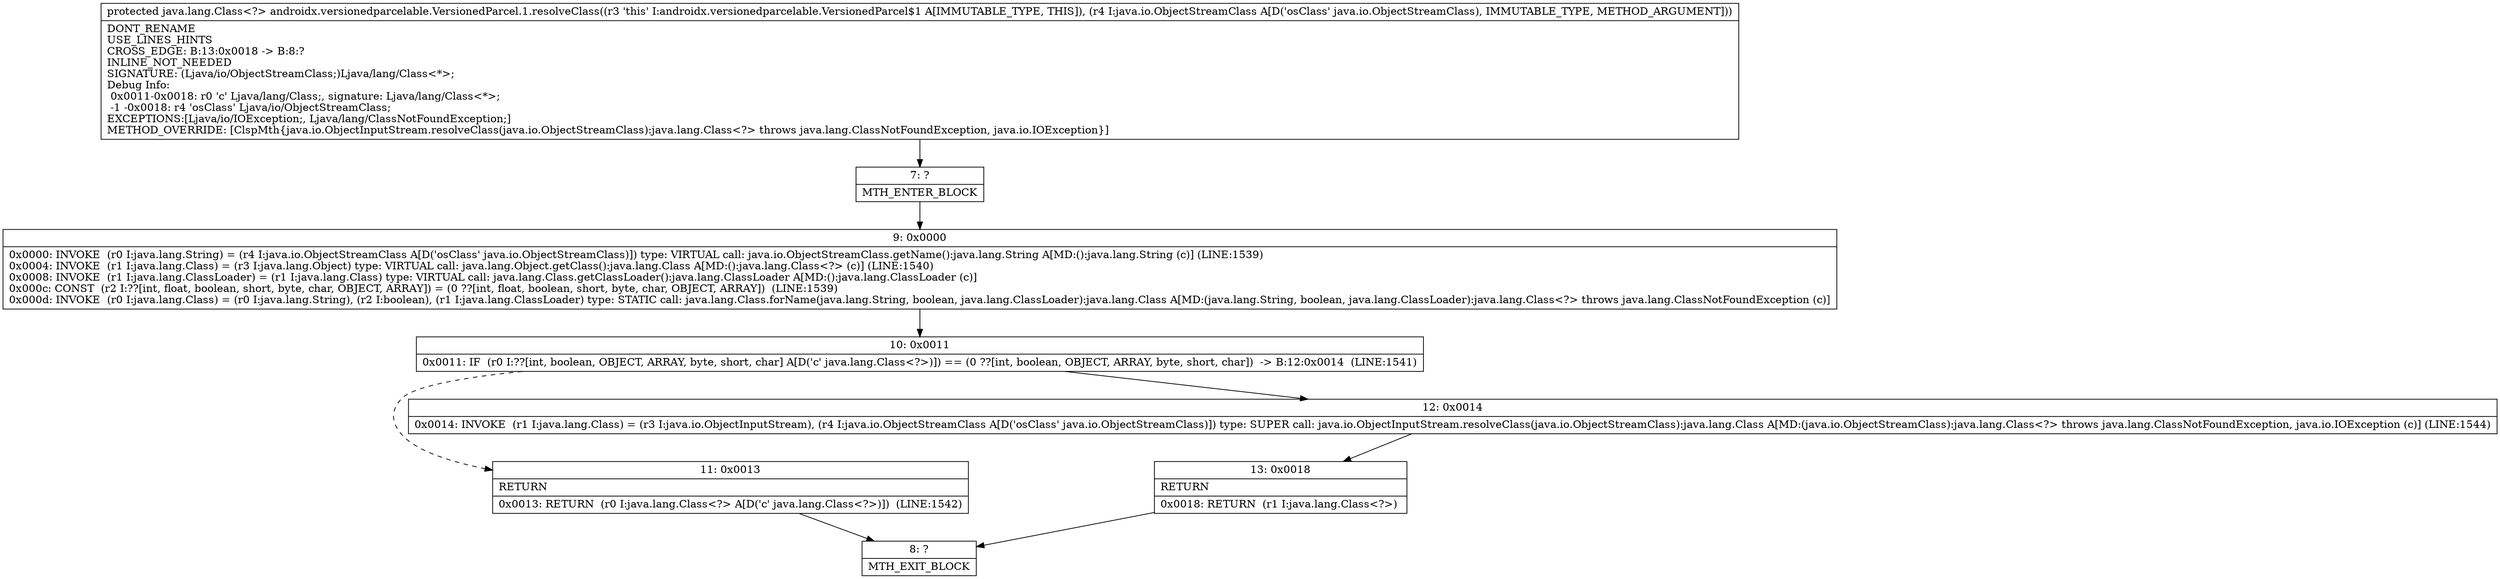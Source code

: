 digraph "CFG forandroidx.versionedparcelable.VersionedParcel.1.resolveClass(Ljava\/io\/ObjectStreamClass;)Ljava\/lang\/Class;" {
Node_7 [shape=record,label="{7\:\ ?|MTH_ENTER_BLOCK\l}"];
Node_9 [shape=record,label="{9\:\ 0x0000|0x0000: INVOKE  (r0 I:java.lang.String) = (r4 I:java.io.ObjectStreamClass A[D('osClass' java.io.ObjectStreamClass)]) type: VIRTUAL call: java.io.ObjectStreamClass.getName():java.lang.String A[MD:():java.lang.String (c)] (LINE:1539)\l0x0004: INVOKE  (r1 I:java.lang.Class) = (r3 I:java.lang.Object) type: VIRTUAL call: java.lang.Object.getClass():java.lang.Class A[MD:():java.lang.Class\<?\> (c)] (LINE:1540)\l0x0008: INVOKE  (r1 I:java.lang.ClassLoader) = (r1 I:java.lang.Class) type: VIRTUAL call: java.lang.Class.getClassLoader():java.lang.ClassLoader A[MD:():java.lang.ClassLoader (c)]\l0x000c: CONST  (r2 I:??[int, float, boolean, short, byte, char, OBJECT, ARRAY]) = (0 ??[int, float, boolean, short, byte, char, OBJECT, ARRAY])  (LINE:1539)\l0x000d: INVOKE  (r0 I:java.lang.Class) = (r0 I:java.lang.String), (r2 I:boolean), (r1 I:java.lang.ClassLoader) type: STATIC call: java.lang.Class.forName(java.lang.String, boolean, java.lang.ClassLoader):java.lang.Class A[MD:(java.lang.String, boolean, java.lang.ClassLoader):java.lang.Class\<?\> throws java.lang.ClassNotFoundException (c)]\l}"];
Node_10 [shape=record,label="{10\:\ 0x0011|0x0011: IF  (r0 I:??[int, boolean, OBJECT, ARRAY, byte, short, char] A[D('c' java.lang.Class\<?\>)]) == (0 ??[int, boolean, OBJECT, ARRAY, byte, short, char])  \-\> B:12:0x0014  (LINE:1541)\l}"];
Node_11 [shape=record,label="{11\:\ 0x0013|RETURN\l|0x0013: RETURN  (r0 I:java.lang.Class\<?\> A[D('c' java.lang.Class\<?\>)])  (LINE:1542)\l}"];
Node_8 [shape=record,label="{8\:\ ?|MTH_EXIT_BLOCK\l}"];
Node_12 [shape=record,label="{12\:\ 0x0014|0x0014: INVOKE  (r1 I:java.lang.Class) = (r3 I:java.io.ObjectInputStream), (r4 I:java.io.ObjectStreamClass A[D('osClass' java.io.ObjectStreamClass)]) type: SUPER call: java.io.ObjectInputStream.resolveClass(java.io.ObjectStreamClass):java.lang.Class A[MD:(java.io.ObjectStreamClass):java.lang.Class\<?\> throws java.lang.ClassNotFoundException, java.io.IOException (c)] (LINE:1544)\l}"];
Node_13 [shape=record,label="{13\:\ 0x0018|RETURN\l|0x0018: RETURN  (r1 I:java.lang.Class\<?\>) \l}"];
MethodNode[shape=record,label="{protected java.lang.Class\<?\> androidx.versionedparcelable.VersionedParcel.1.resolveClass((r3 'this' I:androidx.versionedparcelable.VersionedParcel$1 A[IMMUTABLE_TYPE, THIS]), (r4 I:java.io.ObjectStreamClass A[D('osClass' java.io.ObjectStreamClass), IMMUTABLE_TYPE, METHOD_ARGUMENT]))  | DONT_RENAME\lUSE_LINES_HINTS\lCROSS_EDGE: B:13:0x0018 \-\> B:8:?\lINLINE_NOT_NEEDED\lSIGNATURE: (Ljava\/io\/ObjectStreamClass;)Ljava\/lang\/Class\<*\>;\lDebug Info:\l  0x0011\-0x0018: r0 'c' Ljava\/lang\/Class;, signature: Ljava\/lang\/Class\<*\>;\l  \-1 \-0x0018: r4 'osClass' Ljava\/io\/ObjectStreamClass;\lEXCEPTIONS:[Ljava\/io\/IOException;, Ljava\/lang\/ClassNotFoundException;]\lMETHOD_OVERRIDE: [ClspMth\{java.io.ObjectInputStream.resolveClass(java.io.ObjectStreamClass):java.lang.Class\<?\> throws java.lang.ClassNotFoundException, java.io.IOException\}]\l}"];
MethodNode -> Node_7;Node_7 -> Node_9;
Node_9 -> Node_10;
Node_10 -> Node_11[style=dashed];
Node_10 -> Node_12;
Node_11 -> Node_8;
Node_12 -> Node_13;
Node_13 -> Node_8;
}

